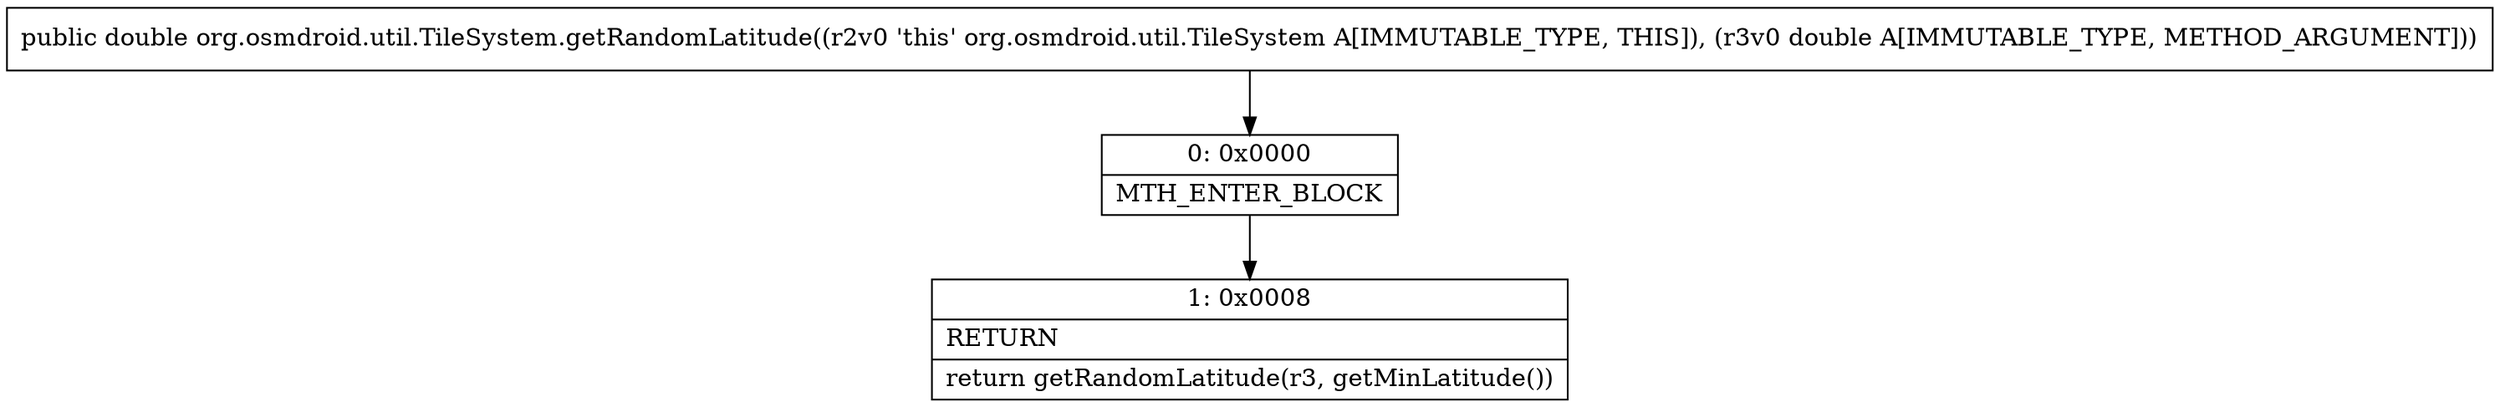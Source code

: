 digraph "CFG fororg.osmdroid.util.TileSystem.getRandomLatitude(D)D" {
Node_0 [shape=record,label="{0\:\ 0x0000|MTH_ENTER_BLOCK\l}"];
Node_1 [shape=record,label="{1\:\ 0x0008|RETURN\l|return getRandomLatitude(r3, getMinLatitude())\l}"];
MethodNode[shape=record,label="{public double org.osmdroid.util.TileSystem.getRandomLatitude((r2v0 'this' org.osmdroid.util.TileSystem A[IMMUTABLE_TYPE, THIS]), (r3v0 double A[IMMUTABLE_TYPE, METHOD_ARGUMENT])) }"];
MethodNode -> Node_0;
Node_0 -> Node_1;
}

